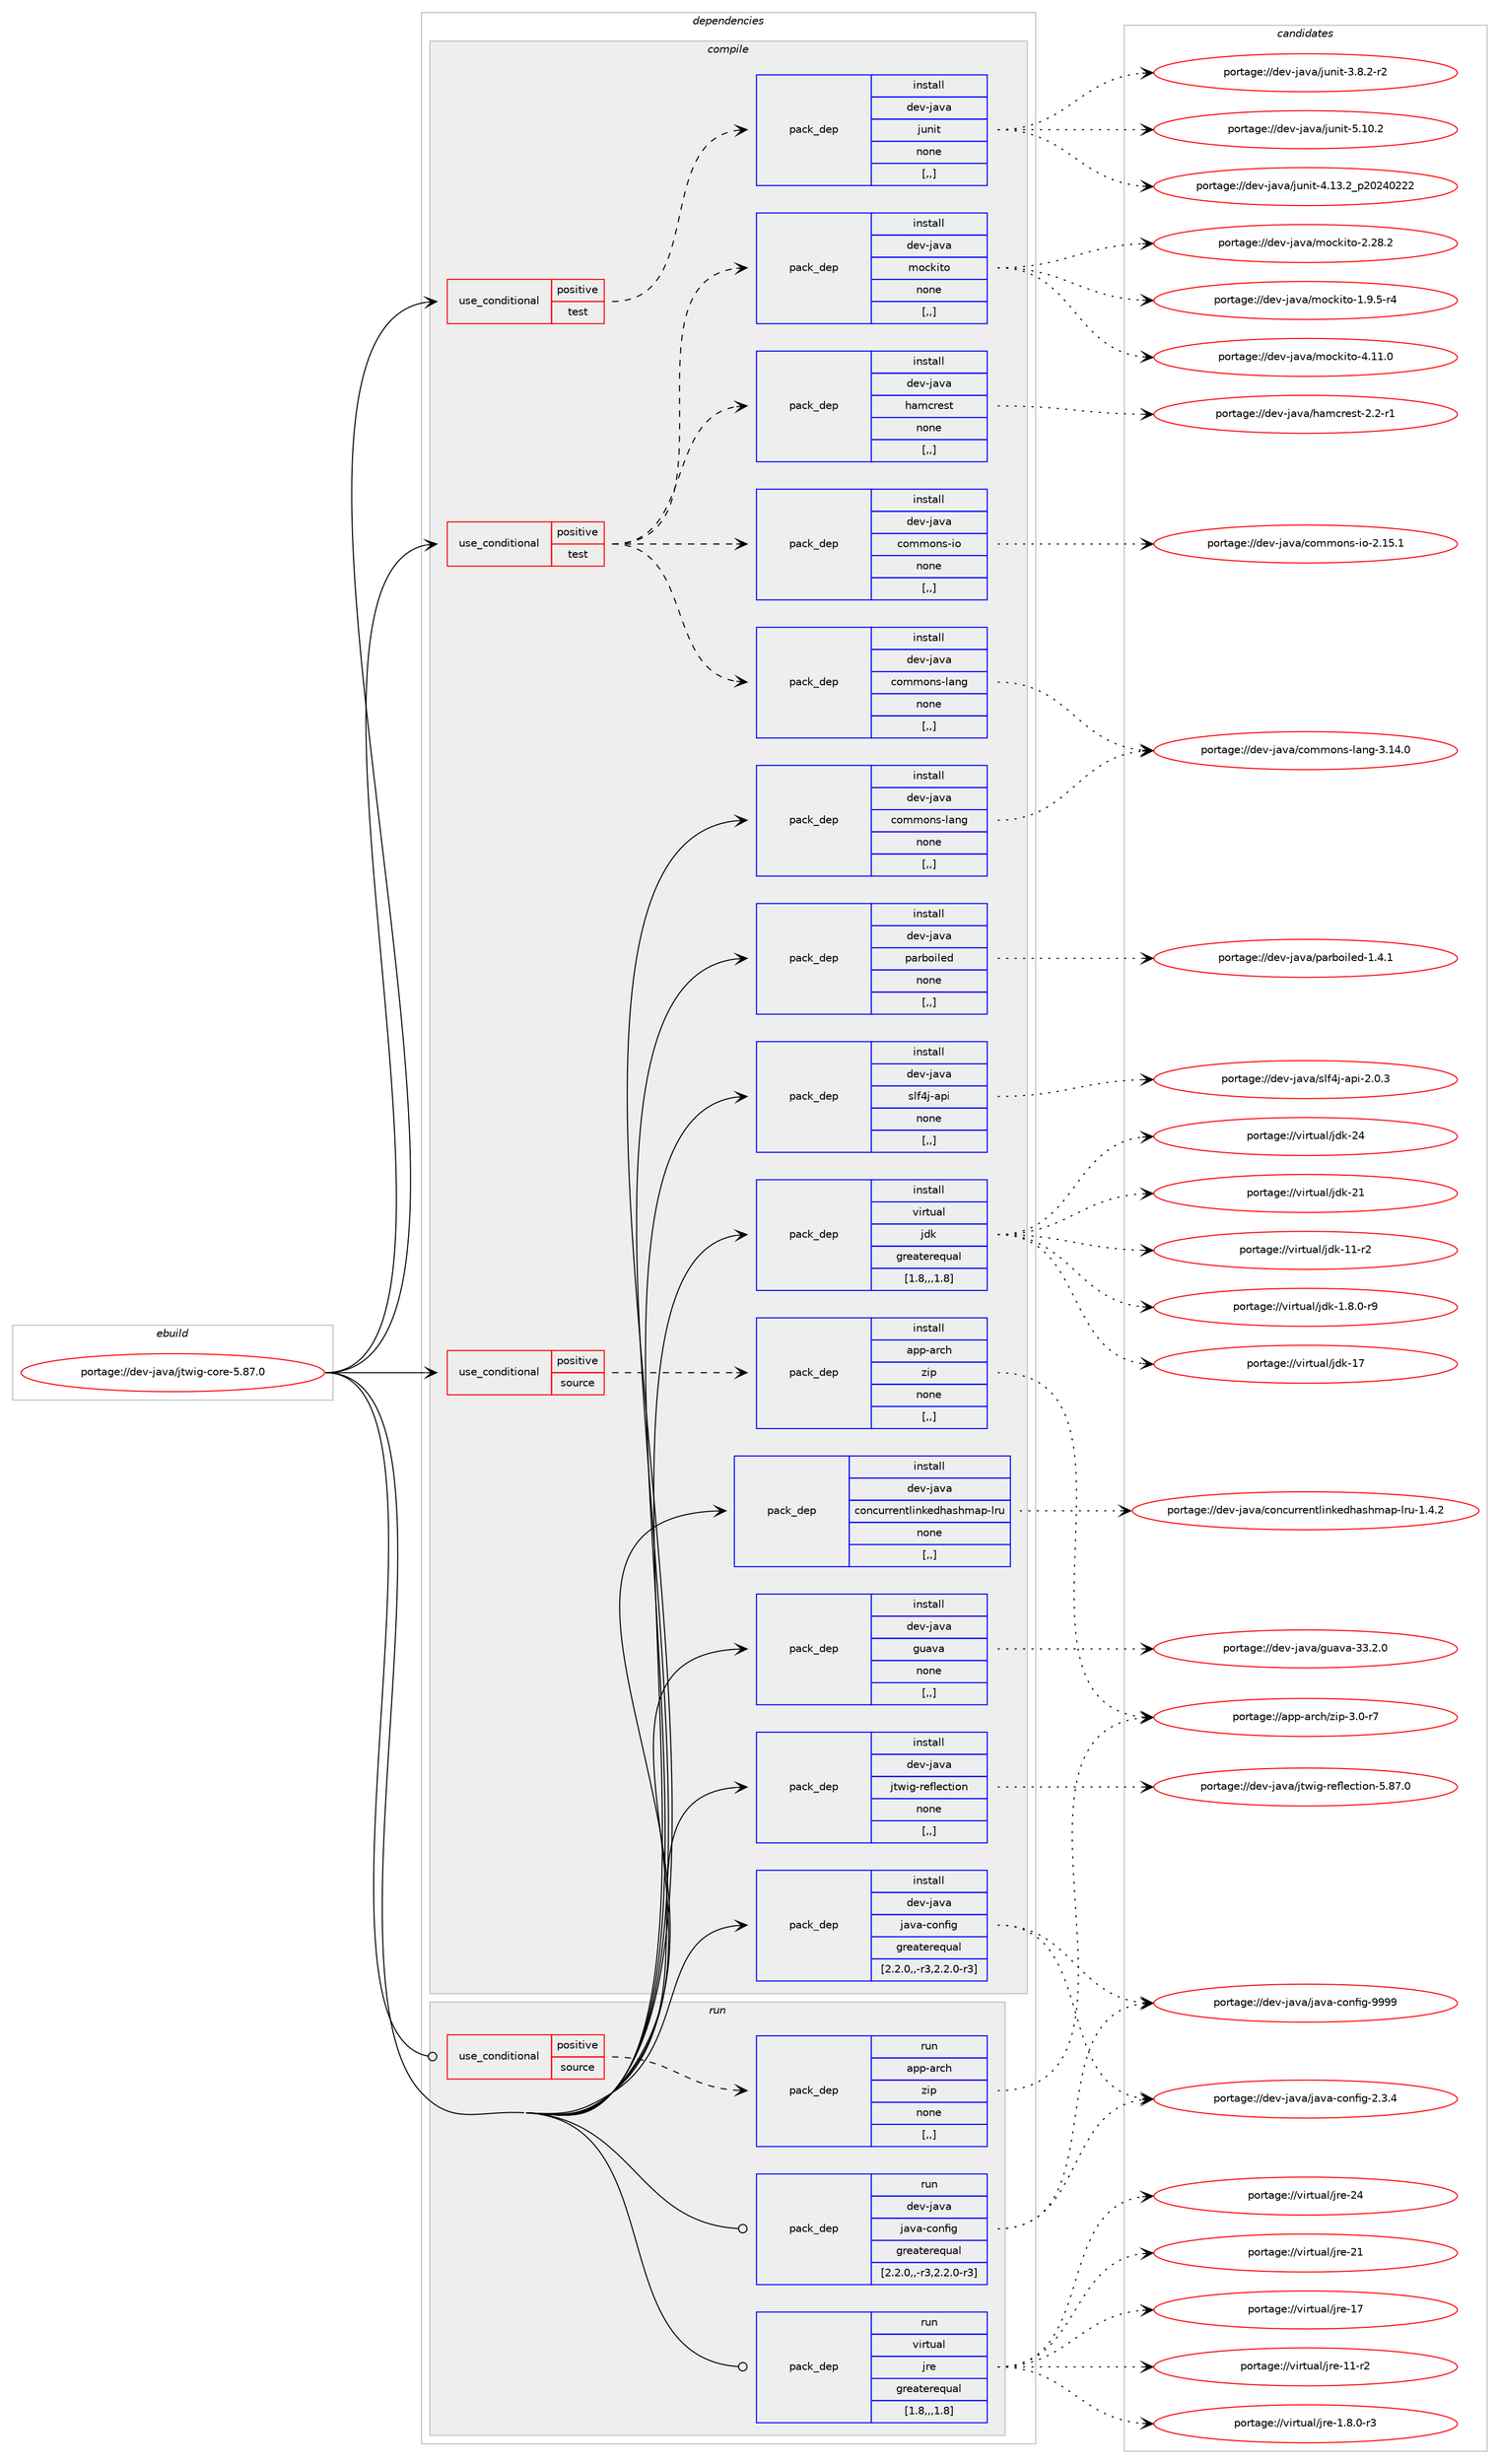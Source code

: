 digraph prolog {

# *************
# Graph options
# *************

newrank=true;
concentrate=true;
compound=true;
graph [rankdir=LR,fontname=Helvetica,fontsize=10,ranksep=1.5];#, ranksep=2.5, nodesep=0.2];
edge  [arrowhead=vee];
node  [fontname=Helvetica,fontsize=10];

# **********
# The ebuild
# **********

subgraph cluster_leftcol {
color=gray;
label=<<i>ebuild</i>>;
id [label="portage://dev-java/jtwig-core-5.87.0", color=red, width=4, href="../dev-java/jtwig-core-5.87.0.svg"];
}

# ****************
# The dependencies
# ****************

subgraph cluster_midcol {
color=gray;
label=<<i>dependencies</i>>;
subgraph cluster_compile {
fillcolor="#eeeeee";
style=filled;
label=<<i>compile</i>>;
subgraph cond22124 {
dependency95734 [label=<<TABLE BORDER="0" CELLBORDER="1" CELLSPACING="0" CELLPADDING="4"><TR><TD ROWSPAN="3" CELLPADDING="10">use_conditional</TD></TR><TR><TD>positive</TD></TR><TR><TD>source</TD></TR></TABLE>>, shape=none, color=red];
subgraph pack72553 {
dependency95735 [label=<<TABLE BORDER="0" CELLBORDER="1" CELLSPACING="0" CELLPADDING="4" WIDTH="220"><TR><TD ROWSPAN="6" CELLPADDING="30">pack_dep</TD></TR><TR><TD WIDTH="110">install</TD></TR><TR><TD>app-arch</TD></TR><TR><TD>zip</TD></TR><TR><TD>none</TD></TR><TR><TD>[,,]</TD></TR></TABLE>>, shape=none, color=blue];
}
dependency95734:e -> dependency95735:w [weight=20,style="dashed",arrowhead="vee"];
}
id:e -> dependency95734:w [weight=20,style="solid",arrowhead="vee"];
subgraph cond22125 {
dependency95736 [label=<<TABLE BORDER="0" CELLBORDER="1" CELLSPACING="0" CELLPADDING="4"><TR><TD ROWSPAN="3" CELLPADDING="10">use_conditional</TD></TR><TR><TD>positive</TD></TR><TR><TD>test</TD></TR></TABLE>>, shape=none, color=red];
subgraph pack72554 {
dependency95737 [label=<<TABLE BORDER="0" CELLBORDER="1" CELLSPACING="0" CELLPADDING="4" WIDTH="220"><TR><TD ROWSPAN="6" CELLPADDING="30">pack_dep</TD></TR><TR><TD WIDTH="110">install</TD></TR><TR><TD>dev-java</TD></TR><TR><TD>commons-io</TD></TR><TR><TD>none</TD></TR><TR><TD>[,,]</TD></TR></TABLE>>, shape=none, color=blue];
}
dependency95736:e -> dependency95737:w [weight=20,style="dashed",arrowhead="vee"];
subgraph pack72555 {
dependency95738 [label=<<TABLE BORDER="0" CELLBORDER="1" CELLSPACING="0" CELLPADDING="4" WIDTH="220"><TR><TD ROWSPAN="6" CELLPADDING="30">pack_dep</TD></TR><TR><TD WIDTH="110">install</TD></TR><TR><TD>dev-java</TD></TR><TR><TD>commons-lang</TD></TR><TR><TD>none</TD></TR><TR><TD>[,,]</TD></TR></TABLE>>, shape=none, color=blue];
}
dependency95736:e -> dependency95738:w [weight=20,style="dashed",arrowhead="vee"];
subgraph pack72556 {
dependency95739 [label=<<TABLE BORDER="0" CELLBORDER="1" CELLSPACING="0" CELLPADDING="4" WIDTH="220"><TR><TD ROWSPAN="6" CELLPADDING="30">pack_dep</TD></TR><TR><TD WIDTH="110">install</TD></TR><TR><TD>dev-java</TD></TR><TR><TD>hamcrest</TD></TR><TR><TD>none</TD></TR><TR><TD>[,,]</TD></TR></TABLE>>, shape=none, color=blue];
}
dependency95736:e -> dependency95739:w [weight=20,style="dashed",arrowhead="vee"];
subgraph pack72557 {
dependency95740 [label=<<TABLE BORDER="0" CELLBORDER="1" CELLSPACING="0" CELLPADDING="4" WIDTH="220"><TR><TD ROWSPAN="6" CELLPADDING="30">pack_dep</TD></TR><TR><TD WIDTH="110">install</TD></TR><TR><TD>dev-java</TD></TR><TR><TD>mockito</TD></TR><TR><TD>none</TD></TR><TR><TD>[,,]</TD></TR></TABLE>>, shape=none, color=blue];
}
dependency95736:e -> dependency95740:w [weight=20,style="dashed",arrowhead="vee"];
}
id:e -> dependency95736:w [weight=20,style="solid",arrowhead="vee"];
subgraph cond22126 {
dependency95741 [label=<<TABLE BORDER="0" CELLBORDER="1" CELLSPACING="0" CELLPADDING="4"><TR><TD ROWSPAN="3" CELLPADDING="10">use_conditional</TD></TR><TR><TD>positive</TD></TR><TR><TD>test</TD></TR></TABLE>>, shape=none, color=red];
subgraph pack72558 {
dependency95742 [label=<<TABLE BORDER="0" CELLBORDER="1" CELLSPACING="0" CELLPADDING="4" WIDTH="220"><TR><TD ROWSPAN="6" CELLPADDING="30">pack_dep</TD></TR><TR><TD WIDTH="110">install</TD></TR><TR><TD>dev-java</TD></TR><TR><TD>junit</TD></TR><TR><TD>none</TD></TR><TR><TD>[,,]</TD></TR></TABLE>>, shape=none, color=blue];
}
dependency95741:e -> dependency95742:w [weight=20,style="dashed",arrowhead="vee"];
}
id:e -> dependency95741:w [weight=20,style="solid",arrowhead="vee"];
subgraph pack72559 {
dependency95743 [label=<<TABLE BORDER="0" CELLBORDER="1" CELLSPACING="0" CELLPADDING="4" WIDTH="220"><TR><TD ROWSPAN="6" CELLPADDING="30">pack_dep</TD></TR><TR><TD WIDTH="110">install</TD></TR><TR><TD>dev-java</TD></TR><TR><TD>commons-lang</TD></TR><TR><TD>none</TD></TR><TR><TD>[,,]</TD></TR></TABLE>>, shape=none, color=blue];
}
id:e -> dependency95743:w [weight=20,style="solid",arrowhead="vee"];
subgraph pack72560 {
dependency95744 [label=<<TABLE BORDER="0" CELLBORDER="1" CELLSPACING="0" CELLPADDING="4" WIDTH="220"><TR><TD ROWSPAN="6" CELLPADDING="30">pack_dep</TD></TR><TR><TD WIDTH="110">install</TD></TR><TR><TD>dev-java</TD></TR><TR><TD>concurrentlinkedhashmap-lru</TD></TR><TR><TD>none</TD></TR><TR><TD>[,,]</TD></TR></TABLE>>, shape=none, color=blue];
}
id:e -> dependency95744:w [weight=20,style="solid",arrowhead="vee"];
subgraph pack72561 {
dependency95745 [label=<<TABLE BORDER="0" CELLBORDER="1" CELLSPACING="0" CELLPADDING="4" WIDTH="220"><TR><TD ROWSPAN="6" CELLPADDING="30">pack_dep</TD></TR><TR><TD WIDTH="110">install</TD></TR><TR><TD>dev-java</TD></TR><TR><TD>guava</TD></TR><TR><TD>none</TD></TR><TR><TD>[,,]</TD></TR></TABLE>>, shape=none, color=blue];
}
id:e -> dependency95745:w [weight=20,style="solid",arrowhead="vee"];
subgraph pack72562 {
dependency95746 [label=<<TABLE BORDER="0" CELLBORDER="1" CELLSPACING="0" CELLPADDING="4" WIDTH="220"><TR><TD ROWSPAN="6" CELLPADDING="30">pack_dep</TD></TR><TR><TD WIDTH="110">install</TD></TR><TR><TD>dev-java</TD></TR><TR><TD>java-config</TD></TR><TR><TD>greaterequal</TD></TR><TR><TD>[2.2.0,,-r3,2.2.0-r3]</TD></TR></TABLE>>, shape=none, color=blue];
}
id:e -> dependency95746:w [weight=20,style="solid",arrowhead="vee"];
subgraph pack72563 {
dependency95747 [label=<<TABLE BORDER="0" CELLBORDER="1" CELLSPACING="0" CELLPADDING="4" WIDTH="220"><TR><TD ROWSPAN="6" CELLPADDING="30">pack_dep</TD></TR><TR><TD WIDTH="110">install</TD></TR><TR><TD>dev-java</TD></TR><TR><TD>jtwig-reflection</TD></TR><TR><TD>none</TD></TR><TR><TD>[,,]</TD></TR></TABLE>>, shape=none, color=blue];
}
id:e -> dependency95747:w [weight=20,style="solid",arrowhead="vee"];
subgraph pack72564 {
dependency95748 [label=<<TABLE BORDER="0" CELLBORDER="1" CELLSPACING="0" CELLPADDING="4" WIDTH="220"><TR><TD ROWSPAN="6" CELLPADDING="30">pack_dep</TD></TR><TR><TD WIDTH="110">install</TD></TR><TR><TD>dev-java</TD></TR><TR><TD>parboiled</TD></TR><TR><TD>none</TD></TR><TR><TD>[,,]</TD></TR></TABLE>>, shape=none, color=blue];
}
id:e -> dependency95748:w [weight=20,style="solid",arrowhead="vee"];
subgraph pack72565 {
dependency95749 [label=<<TABLE BORDER="0" CELLBORDER="1" CELLSPACING="0" CELLPADDING="4" WIDTH="220"><TR><TD ROWSPAN="6" CELLPADDING="30">pack_dep</TD></TR><TR><TD WIDTH="110">install</TD></TR><TR><TD>dev-java</TD></TR><TR><TD>slf4j-api</TD></TR><TR><TD>none</TD></TR><TR><TD>[,,]</TD></TR></TABLE>>, shape=none, color=blue];
}
id:e -> dependency95749:w [weight=20,style="solid",arrowhead="vee"];
subgraph pack72566 {
dependency95750 [label=<<TABLE BORDER="0" CELLBORDER="1" CELLSPACING="0" CELLPADDING="4" WIDTH="220"><TR><TD ROWSPAN="6" CELLPADDING="30">pack_dep</TD></TR><TR><TD WIDTH="110">install</TD></TR><TR><TD>virtual</TD></TR><TR><TD>jdk</TD></TR><TR><TD>greaterequal</TD></TR><TR><TD>[1.8,,,1.8]</TD></TR></TABLE>>, shape=none, color=blue];
}
id:e -> dependency95750:w [weight=20,style="solid",arrowhead="vee"];
}
subgraph cluster_compileandrun {
fillcolor="#eeeeee";
style=filled;
label=<<i>compile and run</i>>;
}
subgraph cluster_run {
fillcolor="#eeeeee";
style=filled;
label=<<i>run</i>>;
subgraph cond22127 {
dependency95751 [label=<<TABLE BORDER="0" CELLBORDER="1" CELLSPACING="0" CELLPADDING="4"><TR><TD ROWSPAN="3" CELLPADDING="10">use_conditional</TD></TR><TR><TD>positive</TD></TR><TR><TD>source</TD></TR></TABLE>>, shape=none, color=red];
subgraph pack72567 {
dependency95752 [label=<<TABLE BORDER="0" CELLBORDER="1" CELLSPACING="0" CELLPADDING="4" WIDTH="220"><TR><TD ROWSPAN="6" CELLPADDING="30">pack_dep</TD></TR><TR><TD WIDTH="110">run</TD></TR><TR><TD>app-arch</TD></TR><TR><TD>zip</TD></TR><TR><TD>none</TD></TR><TR><TD>[,,]</TD></TR></TABLE>>, shape=none, color=blue];
}
dependency95751:e -> dependency95752:w [weight=20,style="dashed",arrowhead="vee"];
}
id:e -> dependency95751:w [weight=20,style="solid",arrowhead="odot"];
subgraph pack72568 {
dependency95753 [label=<<TABLE BORDER="0" CELLBORDER="1" CELLSPACING="0" CELLPADDING="4" WIDTH="220"><TR><TD ROWSPAN="6" CELLPADDING="30">pack_dep</TD></TR><TR><TD WIDTH="110">run</TD></TR><TR><TD>dev-java</TD></TR><TR><TD>java-config</TD></TR><TR><TD>greaterequal</TD></TR><TR><TD>[2.2.0,,-r3,2.2.0-r3]</TD></TR></TABLE>>, shape=none, color=blue];
}
id:e -> dependency95753:w [weight=20,style="solid",arrowhead="odot"];
subgraph pack72569 {
dependency95754 [label=<<TABLE BORDER="0" CELLBORDER="1" CELLSPACING="0" CELLPADDING="4" WIDTH="220"><TR><TD ROWSPAN="6" CELLPADDING="30">pack_dep</TD></TR><TR><TD WIDTH="110">run</TD></TR><TR><TD>virtual</TD></TR><TR><TD>jre</TD></TR><TR><TD>greaterequal</TD></TR><TR><TD>[1.8,,,1.8]</TD></TR></TABLE>>, shape=none, color=blue];
}
id:e -> dependency95754:w [weight=20,style="solid",arrowhead="odot"];
}
}

# **************
# The candidates
# **************

subgraph cluster_choices {
rank=same;
color=gray;
label=<<i>candidates</i>>;

subgraph choice72553 {
color=black;
nodesep=1;
choice9711211245971149910447122105112455146484511455 [label="portage://app-arch/zip-3.0-r7", color=red, width=4,href="../app-arch/zip-3.0-r7.svg"];
dependency95735:e -> choice9711211245971149910447122105112455146484511455:w [style=dotted,weight="100"];
}
subgraph choice72554 {
color=black;
nodesep=1;
choice10010111845106971189747991111091091111101154510511145504649534649 [label="portage://dev-java/commons-io-2.15.1", color=red, width=4,href="../dev-java/commons-io-2.15.1.svg"];
dependency95737:e -> choice10010111845106971189747991111091091111101154510511145504649534649:w [style=dotted,weight="100"];
}
subgraph choice72555 {
color=black;
nodesep=1;
choice1001011184510697118974799111109109111110115451089711010345514649524648 [label="portage://dev-java/commons-lang-3.14.0", color=red, width=4,href="../dev-java/commons-lang-3.14.0.svg"];
dependency95738:e -> choice1001011184510697118974799111109109111110115451089711010345514649524648:w [style=dotted,weight="100"];
}
subgraph choice72556 {
color=black;
nodesep=1;
choice100101118451069711897471049710999114101115116455046504511449 [label="portage://dev-java/hamcrest-2.2-r1", color=red, width=4,href="../dev-java/hamcrest-2.2-r1.svg"];
dependency95739:e -> choice100101118451069711897471049710999114101115116455046504511449:w [style=dotted,weight="100"];
}
subgraph choice72557 {
color=black;
nodesep=1;
choice100101118451069711897471091119910710511611145524649494648 [label="portage://dev-java/mockito-4.11.0", color=red, width=4,href="../dev-java/mockito-4.11.0.svg"];
choice100101118451069711897471091119910710511611145504650564650 [label="portage://dev-java/mockito-2.28.2", color=red, width=4,href="../dev-java/mockito-2.28.2.svg"];
choice10010111845106971189747109111991071051161114549465746534511452 [label="portage://dev-java/mockito-1.9.5-r4", color=red, width=4,href="../dev-java/mockito-1.9.5-r4.svg"];
dependency95740:e -> choice100101118451069711897471091119910710511611145524649494648:w [style=dotted,weight="100"];
dependency95740:e -> choice100101118451069711897471091119910710511611145504650564650:w [style=dotted,weight="100"];
dependency95740:e -> choice10010111845106971189747109111991071051161114549465746534511452:w [style=dotted,weight="100"];
}
subgraph choice72558 {
color=black;
nodesep=1;
choice1001011184510697118974710611711010511645534649484650 [label="portage://dev-java/junit-5.10.2", color=red, width=4,href="../dev-java/junit-5.10.2.svg"];
choice1001011184510697118974710611711010511645524649514650951125048505248505050 [label="portage://dev-java/junit-4.13.2_p20240222", color=red, width=4,href="../dev-java/junit-4.13.2_p20240222.svg"];
choice100101118451069711897471061171101051164551465646504511450 [label="portage://dev-java/junit-3.8.2-r2", color=red, width=4,href="../dev-java/junit-3.8.2-r2.svg"];
dependency95742:e -> choice1001011184510697118974710611711010511645534649484650:w [style=dotted,weight="100"];
dependency95742:e -> choice1001011184510697118974710611711010511645524649514650951125048505248505050:w [style=dotted,weight="100"];
dependency95742:e -> choice100101118451069711897471061171101051164551465646504511450:w [style=dotted,weight="100"];
}
subgraph choice72559 {
color=black;
nodesep=1;
choice1001011184510697118974799111109109111110115451089711010345514649524648 [label="portage://dev-java/commons-lang-3.14.0", color=red, width=4,href="../dev-java/commons-lang-3.14.0.svg"];
dependency95743:e -> choice1001011184510697118974799111109109111110115451089711010345514649524648:w [style=dotted,weight="100"];
}
subgraph choice72560 {
color=black;
nodesep=1;
choice100101118451069711897479911111099117114114101110116108105110107101100104971151041099711245108114117454946524650 [label="portage://dev-java/concurrentlinkedhashmap-lru-1.4.2", color=red, width=4,href="../dev-java/concurrentlinkedhashmap-lru-1.4.2.svg"];
dependency95744:e -> choice100101118451069711897479911111099117114114101110116108105110107101100104971151041099711245108114117454946524650:w [style=dotted,weight="100"];
}
subgraph choice72561 {
color=black;
nodesep=1;
choice10010111845106971189747103117971189745515146504648 [label="portage://dev-java/guava-33.2.0", color=red, width=4,href="../dev-java/guava-33.2.0.svg"];
dependency95745:e -> choice10010111845106971189747103117971189745515146504648:w [style=dotted,weight="100"];
}
subgraph choice72562 {
color=black;
nodesep=1;
choice10010111845106971189747106971189745991111101021051034557575757 [label="portage://dev-java/java-config-9999", color=red, width=4,href="../dev-java/java-config-9999.svg"];
choice1001011184510697118974710697118974599111110102105103455046514652 [label="portage://dev-java/java-config-2.3.4", color=red, width=4,href="../dev-java/java-config-2.3.4.svg"];
dependency95746:e -> choice10010111845106971189747106971189745991111101021051034557575757:w [style=dotted,weight="100"];
dependency95746:e -> choice1001011184510697118974710697118974599111110102105103455046514652:w [style=dotted,weight="100"];
}
subgraph choice72563 {
color=black;
nodesep=1;
choice10010111845106971189747106116119105103451141011021081019911610511111045534656554648 [label="portage://dev-java/jtwig-reflection-5.87.0", color=red, width=4,href="../dev-java/jtwig-reflection-5.87.0.svg"];
dependency95747:e -> choice10010111845106971189747106116119105103451141011021081019911610511111045534656554648:w [style=dotted,weight="100"];
}
subgraph choice72564 {
color=black;
nodesep=1;
choice100101118451069711897471129711498111105108101100454946524649 [label="portage://dev-java/parboiled-1.4.1", color=red, width=4,href="../dev-java/parboiled-1.4.1.svg"];
dependency95748:e -> choice100101118451069711897471129711498111105108101100454946524649:w [style=dotted,weight="100"];
}
subgraph choice72565 {
color=black;
nodesep=1;
choice10010111845106971189747115108102521064597112105455046484651 [label="portage://dev-java/slf4j-api-2.0.3", color=red, width=4,href="../dev-java/slf4j-api-2.0.3.svg"];
dependency95749:e -> choice10010111845106971189747115108102521064597112105455046484651:w [style=dotted,weight="100"];
}
subgraph choice72566 {
color=black;
nodesep=1;
choice1181051141161179710847106100107455052 [label="portage://virtual/jdk-24", color=red, width=4,href="../virtual/jdk-24.svg"];
choice1181051141161179710847106100107455049 [label="portage://virtual/jdk-21", color=red, width=4,href="../virtual/jdk-21.svg"];
choice1181051141161179710847106100107454955 [label="portage://virtual/jdk-17", color=red, width=4,href="../virtual/jdk-17.svg"];
choice11810511411611797108471061001074549494511450 [label="portage://virtual/jdk-11-r2", color=red, width=4,href="../virtual/jdk-11-r2.svg"];
choice11810511411611797108471061001074549465646484511457 [label="portage://virtual/jdk-1.8.0-r9", color=red, width=4,href="../virtual/jdk-1.8.0-r9.svg"];
dependency95750:e -> choice1181051141161179710847106100107455052:w [style=dotted,weight="100"];
dependency95750:e -> choice1181051141161179710847106100107455049:w [style=dotted,weight="100"];
dependency95750:e -> choice1181051141161179710847106100107454955:w [style=dotted,weight="100"];
dependency95750:e -> choice11810511411611797108471061001074549494511450:w [style=dotted,weight="100"];
dependency95750:e -> choice11810511411611797108471061001074549465646484511457:w [style=dotted,weight="100"];
}
subgraph choice72567 {
color=black;
nodesep=1;
choice9711211245971149910447122105112455146484511455 [label="portage://app-arch/zip-3.0-r7", color=red, width=4,href="../app-arch/zip-3.0-r7.svg"];
dependency95752:e -> choice9711211245971149910447122105112455146484511455:w [style=dotted,weight="100"];
}
subgraph choice72568 {
color=black;
nodesep=1;
choice10010111845106971189747106971189745991111101021051034557575757 [label="portage://dev-java/java-config-9999", color=red, width=4,href="../dev-java/java-config-9999.svg"];
choice1001011184510697118974710697118974599111110102105103455046514652 [label="portage://dev-java/java-config-2.3.4", color=red, width=4,href="../dev-java/java-config-2.3.4.svg"];
dependency95753:e -> choice10010111845106971189747106971189745991111101021051034557575757:w [style=dotted,weight="100"];
dependency95753:e -> choice1001011184510697118974710697118974599111110102105103455046514652:w [style=dotted,weight="100"];
}
subgraph choice72569 {
color=black;
nodesep=1;
choice1181051141161179710847106114101455052 [label="portage://virtual/jre-24", color=red, width=4,href="../virtual/jre-24.svg"];
choice1181051141161179710847106114101455049 [label="portage://virtual/jre-21", color=red, width=4,href="../virtual/jre-21.svg"];
choice1181051141161179710847106114101454955 [label="portage://virtual/jre-17", color=red, width=4,href="../virtual/jre-17.svg"];
choice11810511411611797108471061141014549494511450 [label="portage://virtual/jre-11-r2", color=red, width=4,href="../virtual/jre-11-r2.svg"];
choice11810511411611797108471061141014549465646484511451 [label="portage://virtual/jre-1.8.0-r3", color=red, width=4,href="../virtual/jre-1.8.0-r3.svg"];
dependency95754:e -> choice1181051141161179710847106114101455052:w [style=dotted,weight="100"];
dependency95754:e -> choice1181051141161179710847106114101455049:w [style=dotted,weight="100"];
dependency95754:e -> choice1181051141161179710847106114101454955:w [style=dotted,weight="100"];
dependency95754:e -> choice11810511411611797108471061141014549494511450:w [style=dotted,weight="100"];
dependency95754:e -> choice11810511411611797108471061141014549465646484511451:w [style=dotted,weight="100"];
}
}

}
